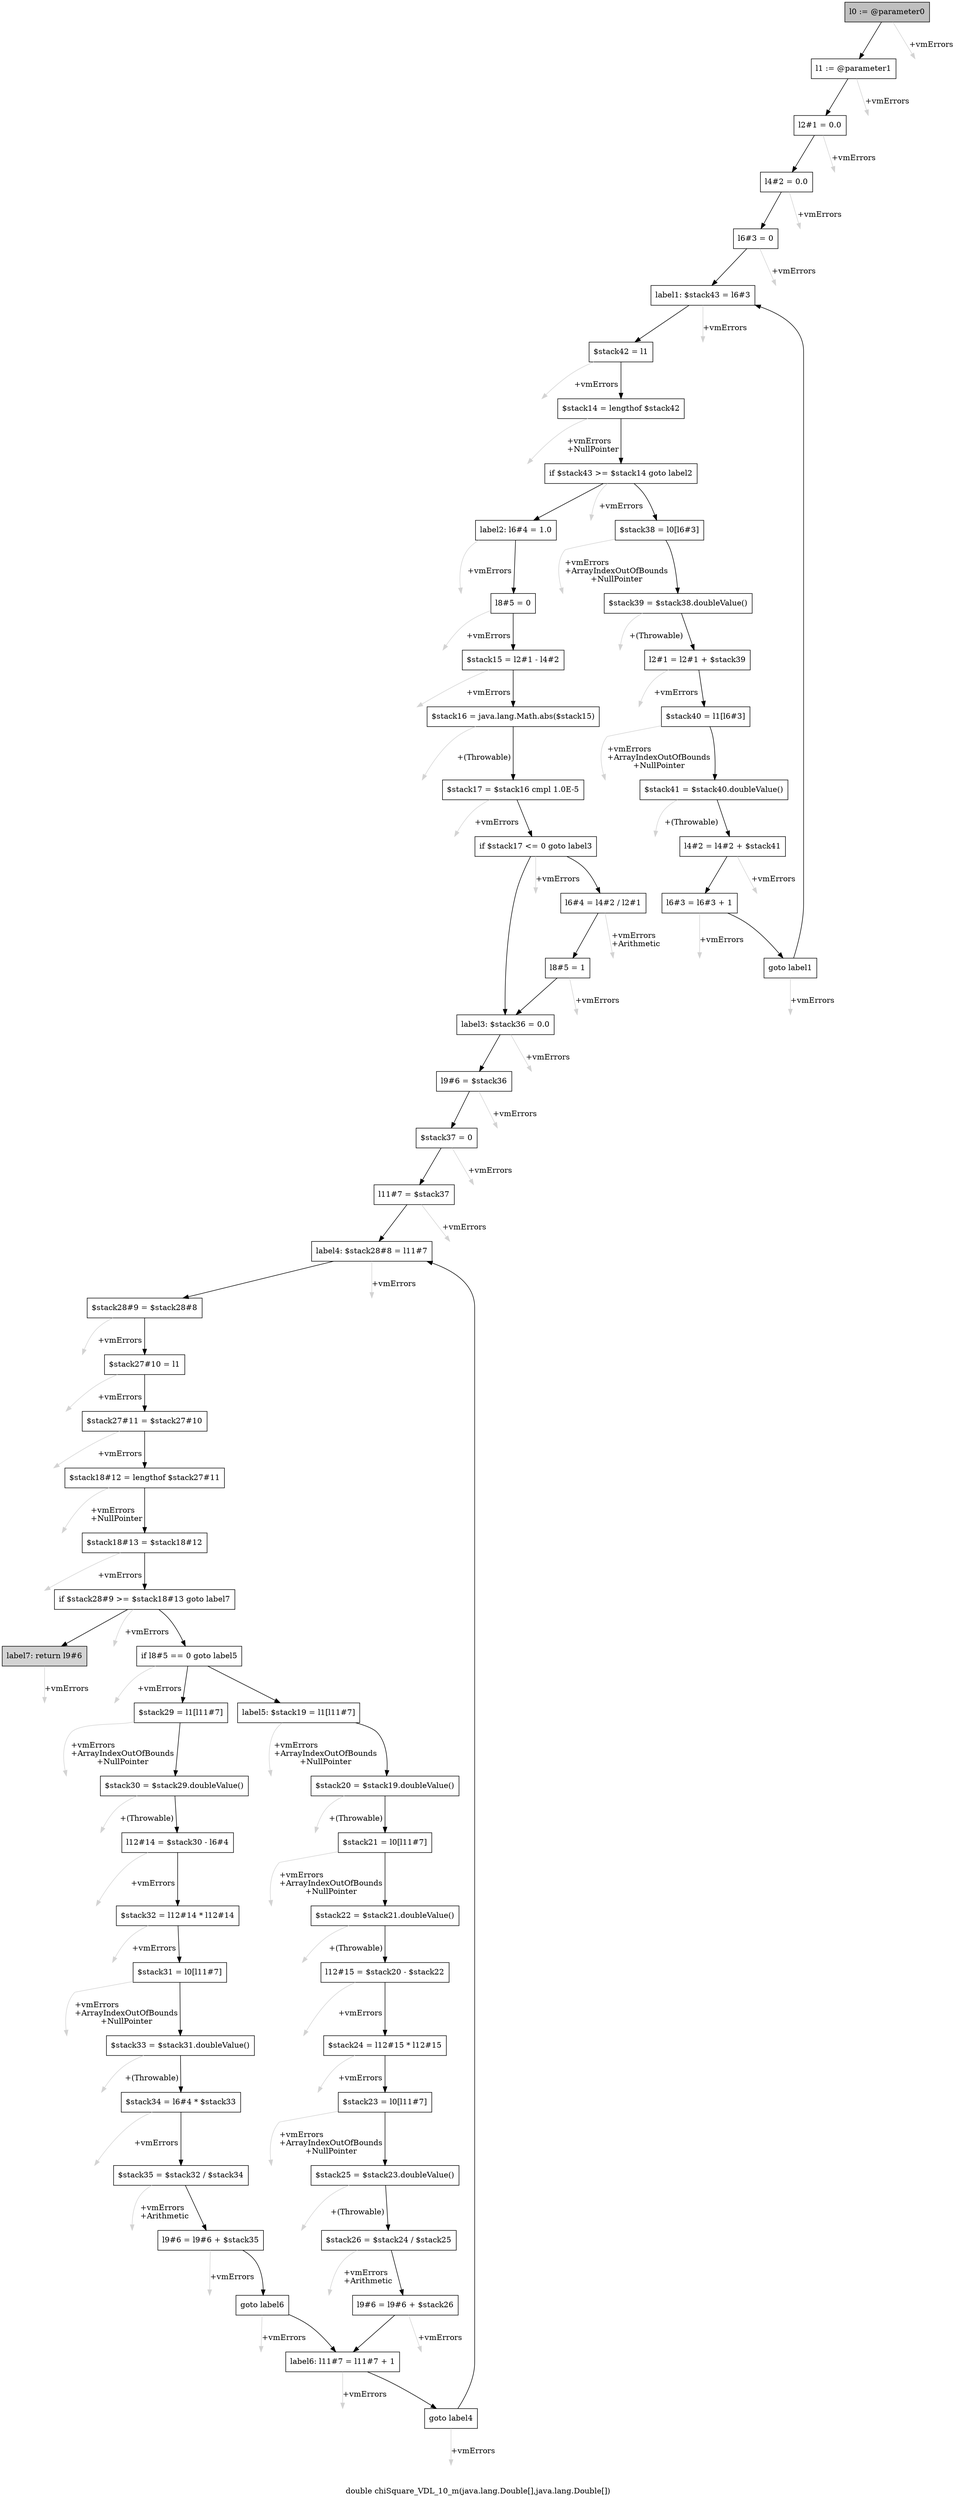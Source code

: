 digraph "double chiSquare_VDL_10_m(java.lang.Double[],java.lang.Double[])" {
    label="double chiSquare_VDL_10_m(java.lang.Double[],java.lang.Double[])";
    node [shape=box];
    "0" [style=filled,fillcolor=gray,label="l0 := @parameter0",];
    "1" [label="l1 := @parameter1",];
    "0"->"1" [color=black,];
    "60" [style=invis,label="Esc",];
    "0"->"60" [color=lightgray,label="\l+vmErrors",];
    "2" [label="l2#1 = 0.0",];
    "1"->"2" [color=black,];
    "61" [style=invis,label="Esc",];
    "1"->"61" [color=lightgray,label="\l+vmErrors",];
    "3" [label="l4#2 = 0.0",];
    "2"->"3" [color=black,];
    "62" [style=invis,label="Esc",];
    "2"->"62" [color=lightgray,label="\l+vmErrors",];
    "4" [label="l6#3 = 0",];
    "3"->"4" [color=black,];
    "63" [style=invis,label="Esc",];
    "3"->"63" [color=lightgray,label="\l+vmErrors",];
    "5" [label="label1: $stack43 = l6#3",];
    "4"->"5" [color=black,];
    "64" [style=invis,label="Esc",];
    "4"->"64" [color=lightgray,label="\l+vmErrors",];
    "6" [label="$stack42 = l1",];
    "5"->"6" [color=black,];
    "65" [style=invis,label="Esc",];
    "5"->"65" [color=lightgray,label="\l+vmErrors",];
    "7" [label="$stack14 = lengthof $stack42",];
    "6"->"7" [color=black,];
    "66" [style=invis,label="Esc",];
    "6"->"66" [color=lightgray,label="\l+vmErrors",];
    "8" [label="if $stack43 >= $stack14 goto label2",];
    "7"->"8" [color=black,];
    "67" [style=invis,label="Esc",];
    "7"->"67" [color=lightgray,label="\l+vmErrors\l+NullPointer",];
    "9" [label="$stack38 = l0[l6#3]",];
    "8"->"9" [color=black,];
    "17" [label="label2: l6#4 = 1.0",];
    "8"->"17" [color=black,];
    "68" [style=invis,label="Esc",];
    "8"->"68" [color=lightgray,label="\l+vmErrors",];
    "10" [label="$stack39 = $stack38.doubleValue()",];
    "9"->"10" [color=black,];
    "69" [style=invis,label="Esc",];
    "9"->"69" [color=lightgray,label="\l+vmErrors\l+ArrayIndexOutOfBounds\l+NullPointer",];
    "11" [label="l2#1 = l2#1 + $stack39",];
    "10"->"11" [color=black,];
    "70" [style=invis,label="Esc",];
    "10"->"70" [color=lightgray,label="\l+(Throwable)",];
    "12" [label="$stack40 = l1[l6#3]",];
    "11"->"12" [color=black,];
    "71" [style=invis,label="Esc",];
    "11"->"71" [color=lightgray,label="\l+vmErrors",];
    "13" [label="$stack41 = $stack40.doubleValue()",];
    "12"->"13" [color=black,];
    "72" [style=invis,label="Esc",];
    "12"->"72" [color=lightgray,label="\l+vmErrors\l+ArrayIndexOutOfBounds\l+NullPointer",];
    "14" [label="l4#2 = l4#2 + $stack41",];
    "13"->"14" [color=black,];
    "73" [style=invis,label="Esc",];
    "13"->"73" [color=lightgray,label="\l+(Throwable)",];
    "15" [label="l6#3 = l6#3 + 1",];
    "14"->"15" [color=black,];
    "74" [style=invis,label="Esc",];
    "14"->"74" [color=lightgray,label="\l+vmErrors",];
    "16" [label="goto label1",];
    "15"->"16" [color=black,];
    "75" [style=invis,label="Esc",];
    "15"->"75" [color=lightgray,label="\l+vmErrors",];
    "16"->"5" [color=black,];
    "76" [style=invis,label="Esc",];
    "16"->"76" [color=lightgray,label="\l+vmErrors",];
    "18" [label="l8#5 = 0",];
    "17"->"18" [color=black,];
    "77" [style=invis,label="Esc",];
    "17"->"77" [color=lightgray,label="\l+vmErrors",];
    "19" [label="$stack15 = l2#1 - l4#2",];
    "18"->"19" [color=black,];
    "78" [style=invis,label="Esc",];
    "18"->"78" [color=lightgray,label="\l+vmErrors",];
    "20" [label="$stack16 = java.lang.Math.abs($stack15)",];
    "19"->"20" [color=black,];
    "79" [style=invis,label="Esc",];
    "19"->"79" [color=lightgray,label="\l+vmErrors",];
    "21" [label="$stack17 = $stack16 cmpl 1.0E-5",];
    "20"->"21" [color=black,];
    "80" [style=invis,label="Esc",];
    "20"->"80" [color=lightgray,label="\l+(Throwable)",];
    "22" [label="if $stack17 <= 0 goto label3",];
    "21"->"22" [color=black,];
    "81" [style=invis,label="Esc",];
    "21"->"81" [color=lightgray,label="\l+vmErrors",];
    "23" [label="l6#4 = l4#2 / l2#1",];
    "22"->"23" [color=black,];
    "25" [label="label3: $stack36 = 0.0",];
    "22"->"25" [color=black,];
    "82" [style=invis,label="Esc",];
    "22"->"82" [color=lightgray,label="\l+vmErrors",];
    "24" [label="l8#5 = 1",];
    "23"->"24" [color=black,];
    "83" [style=invis,label="Esc",];
    "23"->"83" [color=lightgray,label="\l+vmErrors\l+Arithmetic",];
    "24"->"25" [color=black,];
    "84" [style=invis,label="Esc",];
    "24"->"84" [color=lightgray,label="\l+vmErrors",];
    "26" [label="l9#6 = $stack36",];
    "25"->"26" [color=black,];
    "85" [style=invis,label="Esc",];
    "25"->"85" [color=lightgray,label="\l+vmErrors",];
    "27" [label="$stack37 = 0",];
    "26"->"27" [color=black,];
    "86" [style=invis,label="Esc",];
    "26"->"86" [color=lightgray,label="\l+vmErrors",];
    "28" [label="l11#7 = $stack37",];
    "27"->"28" [color=black,];
    "87" [style=invis,label="Esc",];
    "27"->"87" [color=lightgray,label="\l+vmErrors",];
    "29" [label="label4: $stack28#8 = l11#7",];
    "28"->"29" [color=black,];
    "88" [style=invis,label="Esc",];
    "28"->"88" [color=lightgray,label="\l+vmErrors",];
    "30" [label="$stack28#9 = $stack28#8",];
    "29"->"30" [color=black,];
    "89" [style=invis,label="Esc",];
    "29"->"89" [color=lightgray,label="\l+vmErrors",];
    "31" [label="$stack27#10 = l1",];
    "30"->"31" [color=black,];
    "90" [style=invis,label="Esc",];
    "30"->"90" [color=lightgray,label="\l+vmErrors",];
    "32" [label="$stack27#11 = $stack27#10",];
    "31"->"32" [color=black,];
    "91" [style=invis,label="Esc",];
    "31"->"91" [color=lightgray,label="\l+vmErrors",];
    "33" [label="$stack18#12 = lengthof $stack27#11",];
    "32"->"33" [color=black,];
    "92" [style=invis,label="Esc",];
    "32"->"92" [color=lightgray,label="\l+vmErrors",];
    "34" [label="$stack18#13 = $stack18#12",];
    "33"->"34" [color=black,];
    "93" [style=invis,label="Esc",];
    "33"->"93" [color=lightgray,label="\l+vmErrors\l+NullPointer",];
    "35" [label="if $stack28#9 >= $stack18#13 goto label7",];
    "34"->"35" [color=black,];
    "94" [style=invis,label="Esc",];
    "34"->"94" [color=lightgray,label="\l+vmErrors",];
    "36" [label="if l8#5 == 0 goto label5",];
    "35"->"36" [color=black,];
    "59" [style=filled,fillcolor=lightgray,label="label7: return l9#6",];
    "35"->"59" [color=black,];
    "95" [style=invis,label="Esc",];
    "35"->"95" [color=lightgray,label="\l+vmErrors",];
    "37" [label="$stack29 = l1[l11#7]",];
    "36"->"37" [color=black,];
    "47" [label="label5: $stack19 = l1[l11#7]",];
    "36"->"47" [color=black,];
    "96" [style=invis,label="Esc",];
    "36"->"96" [color=lightgray,label="\l+vmErrors",];
    "38" [label="$stack30 = $stack29.doubleValue()",];
    "37"->"38" [color=black,];
    "97" [style=invis,label="Esc",];
    "37"->"97" [color=lightgray,label="\l+vmErrors\l+ArrayIndexOutOfBounds\l+NullPointer",];
    "39" [label="l12#14 = $stack30 - l6#4",];
    "38"->"39" [color=black,];
    "98" [style=invis,label="Esc",];
    "38"->"98" [color=lightgray,label="\l+(Throwable)",];
    "40" [label="$stack32 = l12#14 * l12#14",];
    "39"->"40" [color=black,];
    "99" [style=invis,label="Esc",];
    "39"->"99" [color=lightgray,label="\l+vmErrors",];
    "41" [label="$stack31 = l0[l11#7]",];
    "40"->"41" [color=black,];
    "100" [style=invis,label="Esc",];
    "40"->"100" [color=lightgray,label="\l+vmErrors",];
    "42" [label="$stack33 = $stack31.doubleValue()",];
    "41"->"42" [color=black,];
    "101" [style=invis,label="Esc",];
    "41"->"101" [color=lightgray,label="\l+vmErrors\l+ArrayIndexOutOfBounds\l+NullPointer",];
    "43" [label="$stack34 = l6#4 * $stack33",];
    "42"->"43" [color=black,];
    "102" [style=invis,label="Esc",];
    "42"->"102" [color=lightgray,label="\l+(Throwable)",];
    "44" [label="$stack35 = $stack32 / $stack34",];
    "43"->"44" [color=black,];
    "103" [style=invis,label="Esc",];
    "43"->"103" [color=lightgray,label="\l+vmErrors",];
    "45" [label="l9#6 = l9#6 + $stack35",];
    "44"->"45" [color=black,];
    "104" [style=invis,label="Esc",];
    "44"->"104" [color=lightgray,label="\l+vmErrors\l+Arithmetic",];
    "46" [label="goto label6",];
    "45"->"46" [color=black,];
    "105" [style=invis,label="Esc",];
    "45"->"105" [color=lightgray,label="\l+vmErrors",];
    "57" [label="label6: l11#7 = l11#7 + 1",];
    "46"->"57" [color=black,];
    "106" [style=invis,label="Esc",];
    "46"->"106" [color=lightgray,label="\l+vmErrors",];
    "48" [label="$stack20 = $stack19.doubleValue()",];
    "47"->"48" [color=black,];
    "107" [style=invis,label="Esc",];
    "47"->"107" [color=lightgray,label="\l+vmErrors\l+ArrayIndexOutOfBounds\l+NullPointer",];
    "49" [label="$stack21 = l0[l11#7]",];
    "48"->"49" [color=black,];
    "108" [style=invis,label="Esc",];
    "48"->"108" [color=lightgray,label="\l+(Throwable)",];
    "50" [label="$stack22 = $stack21.doubleValue()",];
    "49"->"50" [color=black,];
    "109" [style=invis,label="Esc",];
    "49"->"109" [color=lightgray,label="\l+vmErrors\l+ArrayIndexOutOfBounds\l+NullPointer",];
    "51" [label="l12#15 = $stack20 - $stack22",];
    "50"->"51" [color=black,];
    "110" [style=invis,label="Esc",];
    "50"->"110" [color=lightgray,label="\l+(Throwable)",];
    "52" [label="$stack24 = l12#15 * l12#15",];
    "51"->"52" [color=black,];
    "111" [style=invis,label="Esc",];
    "51"->"111" [color=lightgray,label="\l+vmErrors",];
    "53" [label="$stack23 = l0[l11#7]",];
    "52"->"53" [color=black,];
    "112" [style=invis,label="Esc",];
    "52"->"112" [color=lightgray,label="\l+vmErrors",];
    "54" [label="$stack25 = $stack23.doubleValue()",];
    "53"->"54" [color=black,];
    "113" [style=invis,label="Esc",];
    "53"->"113" [color=lightgray,label="\l+vmErrors\l+ArrayIndexOutOfBounds\l+NullPointer",];
    "55" [label="$stack26 = $stack24 / $stack25",];
    "54"->"55" [color=black,];
    "114" [style=invis,label="Esc",];
    "54"->"114" [color=lightgray,label="\l+(Throwable)",];
    "56" [label="l9#6 = l9#6 + $stack26",];
    "55"->"56" [color=black,];
    "115" [style=invis,label="Esc",];
    "55"->"115" [color=lightgray,label="\l+vmErrors\l+Arithmetic",];
    "56"->"57" [color=black,];
    "116" [style=invis,label="Esc",];
    "56"->"116" [color=lightgray,label="\l+vmErrors",];
    "58" [label="goto label4",];
    "57"->"58" [color=black,];
    "117" [style=invis,label="Esc",];
    "57"->"117" [color=lightgray,label="\l+vmErrors",];
    "58"->"29" [color=black,];
    "118" [style=invis,label="Esc",];
    "58"->"118" [color=lightgray,label="\l+vmErrors",];
    "119" [style=invis,label="Esc",];
    "59"->"119" [color=lightgray,label="\l+vmErrors",];
}
